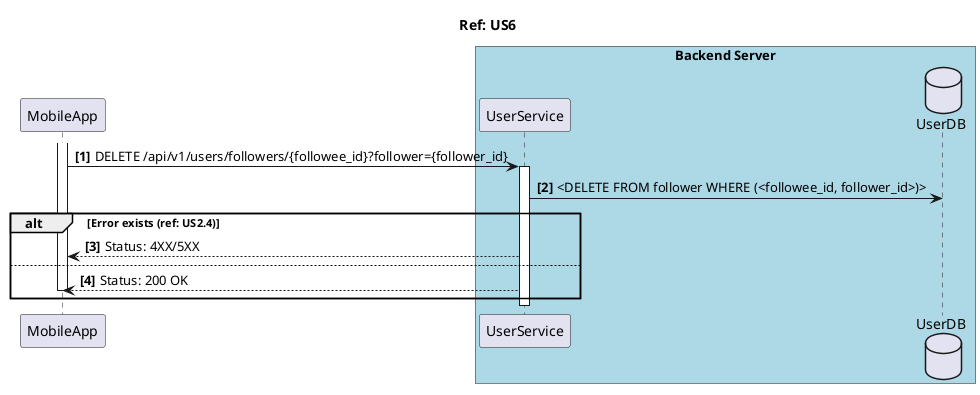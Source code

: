 @startuml
autonumber "<b>[###]"
title
 Ref: US6
end title

participant  MobileApp as app
box "Backend Server" #LightBlue
    participant UserService as user
    database UserDB as db
end box


activate app
app -> user : DELETE /api/v1/users/followers/{followee_id}?follower={follower_id}
activate user

user -> db: <DELETE FROM follower WHERE (<followee_id, follower_id>)>

alt Error exists (ref: US2.4)
    user --> app: Status: 4XX/5XX 
else
    user --> app: Status: 200 OK
    deactivate app
end
deactivate user


@enduml
